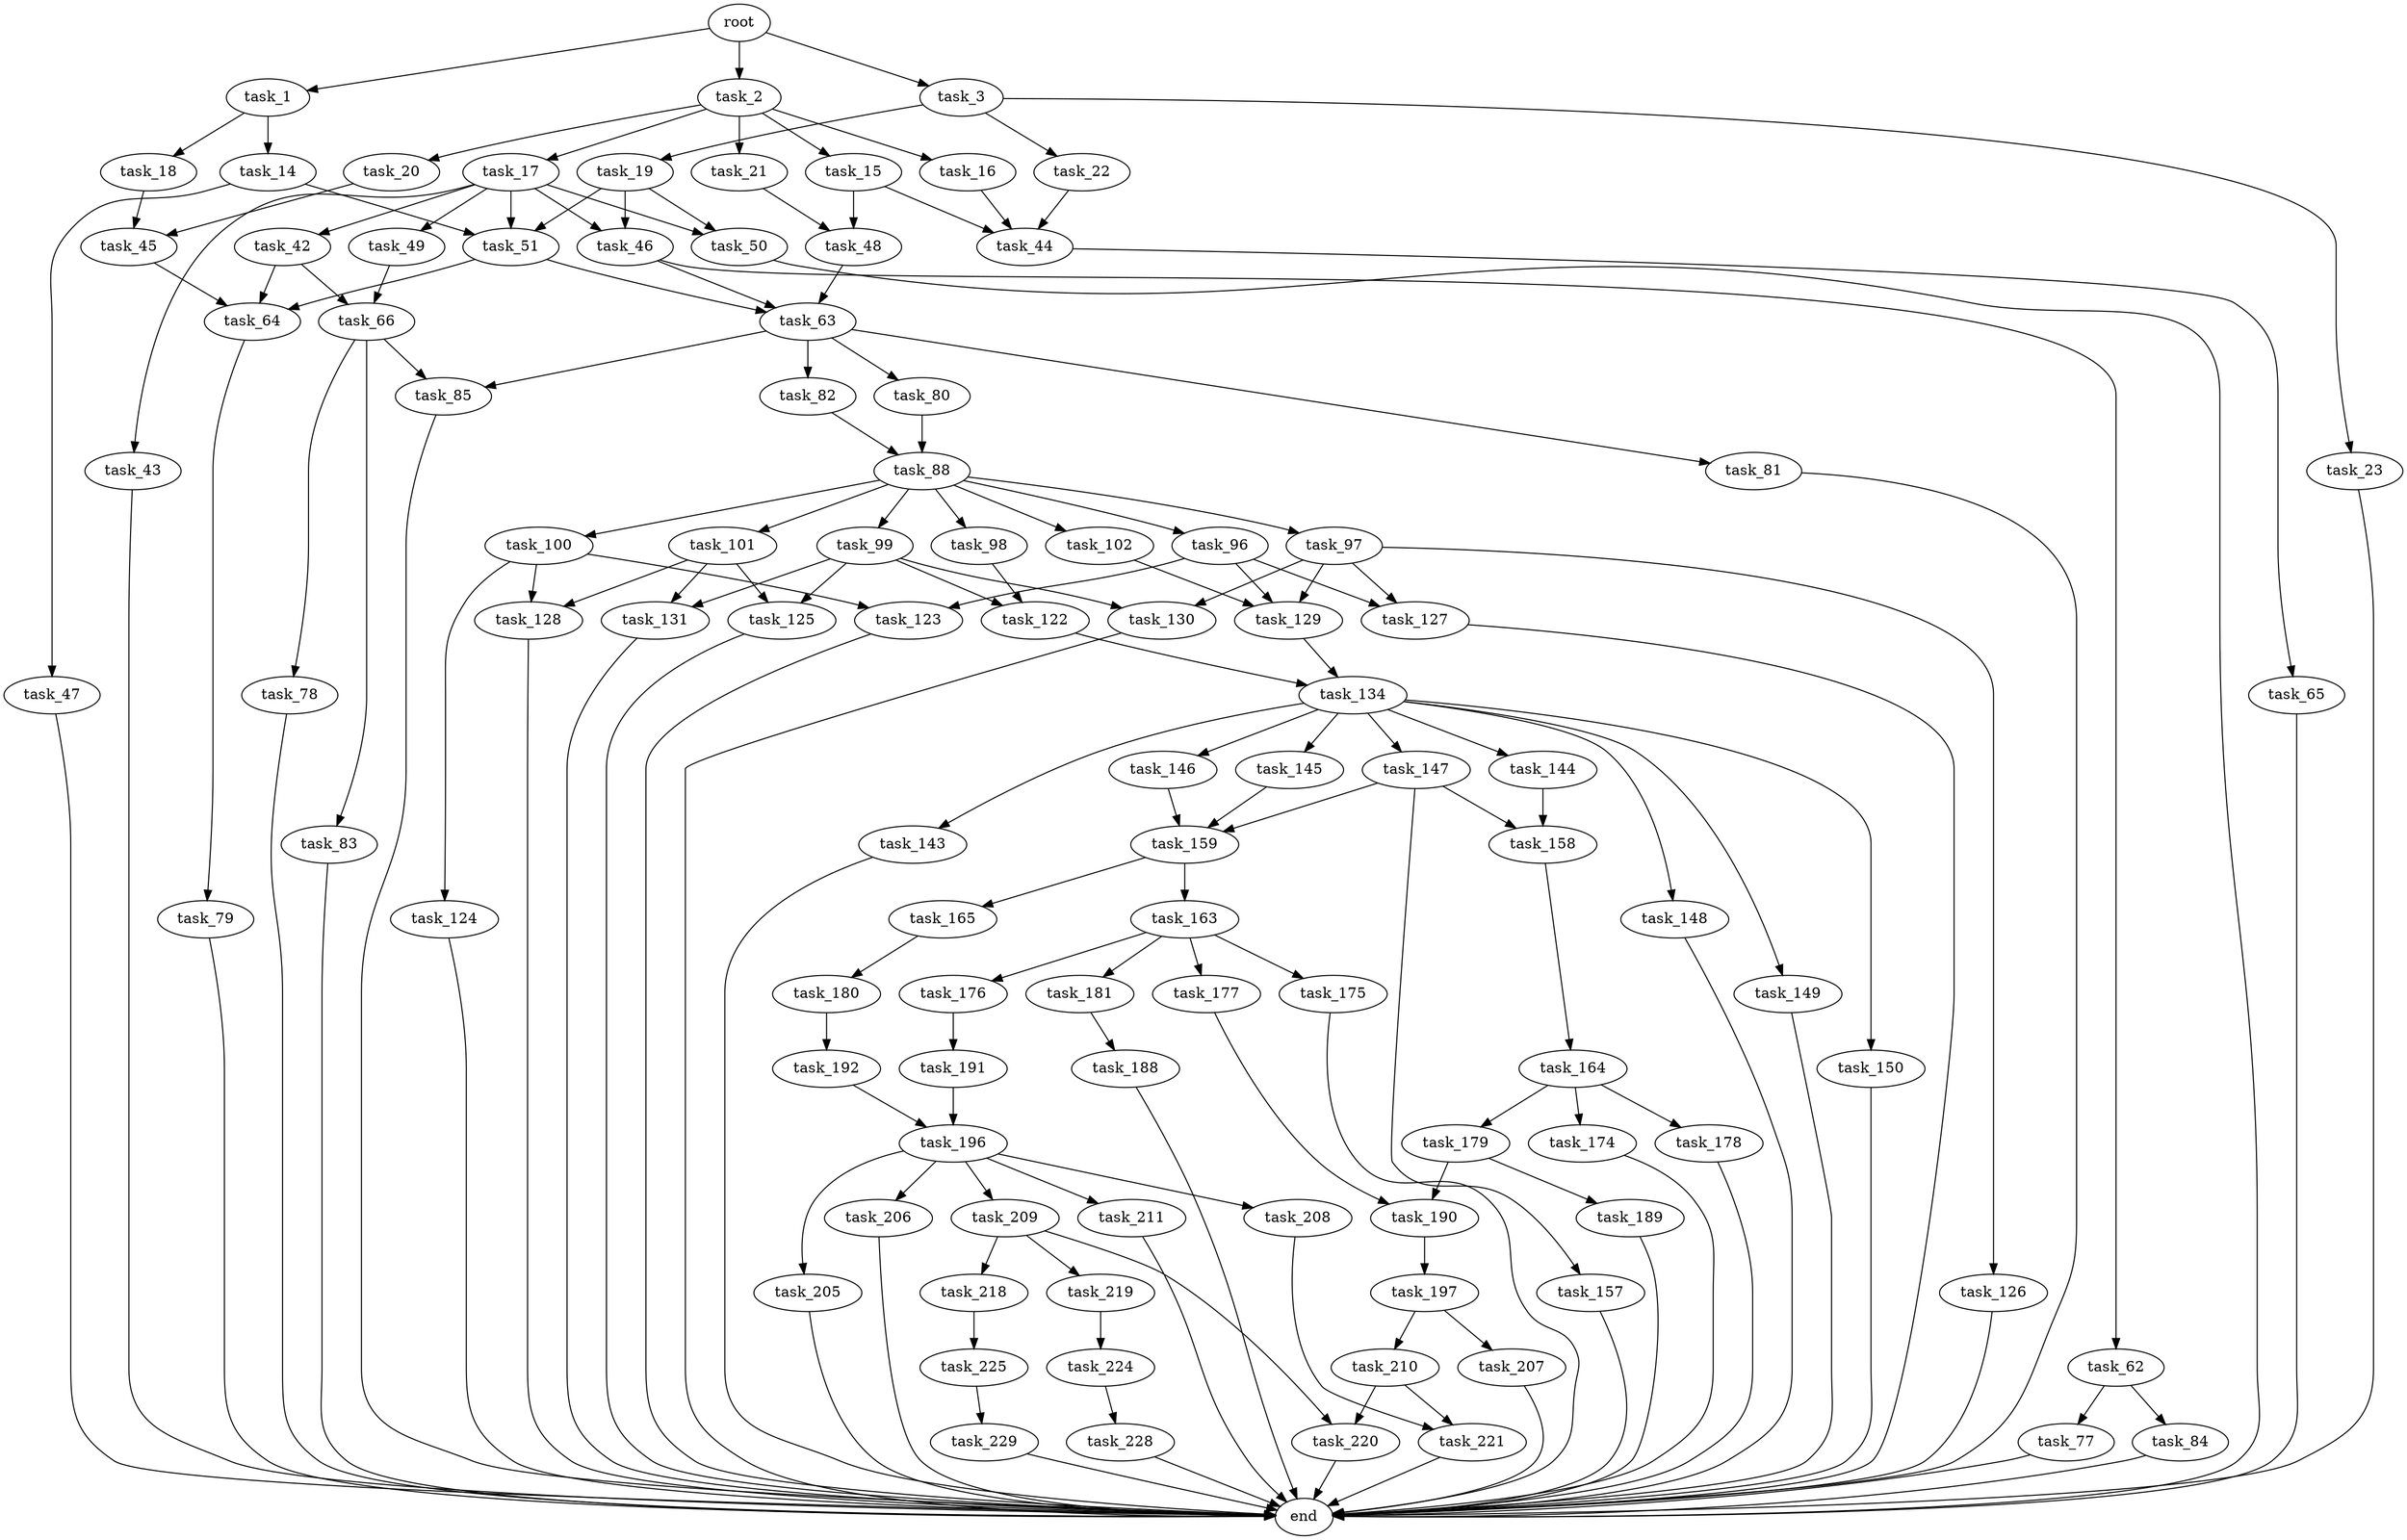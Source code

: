 digraph G {
  root [size="0.000000"];
  task_1 [size="2826500976.000000"];
  task_2 [size="237968752580.000000"];
  task_3 [size="549755813888.000000"];
  task_14 [size="2807473601.000000"];
  task_18 [size="718327134200.000000"];
  task_15 [size="836027322585.000000"];
  task_16 [size="8589934592.000000"];
  task_17 [size="579521792262.000000"];
  task_20 [size="960169703347.000000"];
  task_21 [size="68719476736.000000"];
  task_19 [size="231928233984.000000"];
  task_22 [size="231928233984.000000"];
  task_23 [size="1346376263.000000"];
  task_47 [size="4127158838.000000"];
  task_51 [size="5119224531.000000"];
  task_44 [size="25011218516.000000"];
  task_48 [size="8589934592.000000"];
  task_42 [size="562947108374.000000"];
  task_43 [size="474867225876.000000"];
  task_46 [size="39487013572.000000"];
  task_49 [size="1102643122410.000000"];
  task_50 [size="23430951626.000000"];
  task_45 [size="19343628406.000000"];
  end [size="0.000000"];
  task_64 [size="16609394610.000000"];
  task_66 [size="55375639020.000000"];
  task_65 [size="594991536714.000000"];
  task_62 [size="231928233984.000000"];
  task_63 [size="7480191304.000000"];
  task_77 [size="9096200883.000000"];
  task_84 [size="690414808943.000000"];
  task_80 [size="18323340630.000000"];
  task_81 [size="2076644015.000000"];
  task_82 [size="231928233984.000000"];
  task_85 [size="4603054533.000000"];
  task_79 [size="11387972738.000000"];
  task_78 [size="274781664082.000000"];
  task_83 [size="650229400288.000000"];
  task_88 [size="134217728000.000000"];
  task_96 [size="1307156775.000000"];
  task_97 [size="549755813888.000000"];
  task_98 [size="8589934592.000000"];
  task_99 [size="10524663003.000000"];
  task_100 [size="18997861766.000000"];
  task_101 [size="16979976998.000000"];
  task_102 [size="1698068226.000000"];
  task_123 [size="11627477034.000000"];
  task_127 [size="8589934592.000000"];
  task_129 [size="1073741824000.000000"];
  task_126 [size="15655423095.000000"];
  task_130 [size="134217728000.000000"];
  task_122 [size="888812728544.000000"];
  task_125 [size="769865417.000000"];
  task_131 [size="882867287588.000000"];
  task_124 [size="28991029248.000000"];
  task_128 [size="79077649920.000000"];
  task_134 [size="190096852126.000000"];
  task_143 [size="782757789696.000000"];
  task_144 [size="134217728000.000000"];
  task_145 [size="1073741824000.000000"];
  task_146 [size="28991029248.000000"];
  task_147 [size="10868286823.000000"];
  task_148 [size="150877634270.000000"];
  task_149 [size="368293445632.000000"];
  task_150 [size="7927570197.000000"];
  task_158 [size="1394919300509.000000"];
  task_159 [size="194823410736.000000"];
  task_157 [size="1587596966.000000"];
  task_164 [size="2189401996.000000"];
  task_163 [size="368293445632.000000"];
  task_165 [size="284609703635.000000"];
  task_175 [size="8589934592.000000"];
  task_176 [size="134217728000.000000"];
  task_177 [size="24158745898.000000"];
  task_181 [size="368293445632.000000"];
  task_174 [size="54482301991.000000"];
  task_178 [size="337840002789.000000"];
  task_179 [size="8589934592.000000"];
  task_180 [size="10496942696.000000"];
  task_191 [size="45313521647.000000"];
  task_190 [size="549755813888.000000"];
  task_189 [size="549755813888.000000"];
  task_192 [size="134217728000.000000"];
  task_188 [size="427437950755.000000"];
  task_197 [size="648753877686.000000"];
  task_196 [size="8589934592.000000"];
  task_205 [size="679636393.000000"];
  task_206 [size="2009099841.000000"];
  task_208 [size="231928233984.000000"];
  task_209 [size="5149248343.000000"];
  task_211 [size="39311000160.000000"];
  task_207 [size="28991029248.000000"];
  task_210 [size="68719476736.000000"];
  task_221 [size="509357609222.000000"];
  task_218 [size="296536109555.000000"];
  task_219 [size="7422446900.000000"];
  task_220 [size="368293445632.000000"];
  task_225 [size="224934362120.000000"];
  task_224 [size="368293445632.000000"];
  task_228 [size="3977079982.000000"];
  task_229 [size="49460363538.000000"];

  root -> task_1 [size="1.000000"];
  root -> task_2 [size="1.000000"];
  root -> task_3 [size="1.000000"];
  task_1 -> task_14 [size="134217728.000000"];
  task_1 -> task_18 [size="134217728.000000"];
  task_2 -> task_15 [size="536870912.000000"];
  task_2 -> task_16 [size="536870912.000000"];
  task_2 -> task_17 [size="536870912.000000"];
  task_2 -> task_20 [size="536870912.000000"];
  task_2 -> task_21 [size="536870912.000000"];
  task_3 -> task_19 [size="536870912.000000"];
  task_3 -> task_22 [size="536870912.000000"];
  task_3 -> task_23 [size="536870912.000000"];
  task_14 -> task_47 [size="301989888.000000"];
  task_14 -> task_51 [size="301989888.000000"];
  task_18 -> task_45 [size="838860800.000000"];
  task_15 -> task_44 [size="679477248.000000"];
  task_15 -> task_48 [size="679477248.000000"];
  task_16 -> task_44 [size="33554432.000000"];
  task_17 -> task_42 [size="679477248.000000"];
  task_17 -> task_43 [size="679477248.000000"];
  task_17 -> task_46 [size="679477248.000000"];
  task_17 -> task_49 [size="679477248.000000"];
  task_17 -> task_50 [size="679477248.000000"];
  task_17 -> task_51 [size="679477248.000000"];
  task_20 -> task_45 [size="838860800.000000"];
  task_21 -> task_48 [size="134217728.000000"];
  task_19 -> task_46 [size="301989888.000000"];
  task_19 -> task_50 [size="301989888.000000"];
  task_19 -> task_51 [size="301989888.000000"];
  task_22 -> task_44 [size="301989888.000000"];
  task_23 -> end [size="1.000000"];
  task_47 -> end [size="1.000000"];
  task_51 -> task_63 [size="134217728.000000"];
  task_51 -> task_64 [size="134217728.000000"];
  task_44 -> task_65 [size="838860800.000000"];
  task_48 -> task_63 [size="33554432.000000"];
  task_42 -> task_64 [size="838860800.000000"];
  task_42 -> task_66 [size="838860800.000000"];
  task_43 -> end [size="1.000000"];
  task_46 -> task_62 [size="33554432.000000"];
  task_46 -> task_63 [size="33554432.000000"];
  task_49 -> task_66 [size="679477248.000000"];
  task_50 -> end [size="1.000000"];
  task_45 -> task_64 [size="536870912.000000"];
  task_64 -> task_79 [size="536870912.000000"];
  task_66 -> task_78 [size="75497472.000000"];
  task_66 -> task_83 [size="75497472.000000"];
  task_66 -> task_85 [size="75497472.000000"];
  task_65 -> end [size="1.000000"];
  task_62 -> task_77 [size="301989888.000000"];
  task_62 -> task_84 [size="301989888.000000"];
  task_63 -> task_80 [size="134217728.000000"];
  task_63 -> task_81 [size="134217728.000000"];
  task_63 -> task_82 [size="134217728.000000"];
  task_63 -> task_85 [size="134217728.000000"];
  task_77 -> end [size="1.000000"];
  task_84 -> end [size="1.000000"];
  task_80 -> task_88 [size="75497472.000000"];
  task_81 -> end [size="1.000000"];
  task_82 -> task_88 [size="301989888.000000"];
  task_85 -> end [size="1.000000"];
  task_79 -> end [size="1.000000"];
  task_78 -> end [size="1.000000"];
  task_83 -> end [size="1.000000"];
  task_88 -> task_96 [size="209715200.000000"];
  task_88 -> task_97 [size="209715200.000000"];
  task_88 -> task_98 [size="209715200.000000"];
  task_88 -> task_99 [size="209715200.000000"];
  task_88 -> task_100 [size="209715200.000000"];
  task_88 -> task_101 [size="209715200.000000"];
  task_88 -> task_102 [size="209715200.000000"];
  task_96 -> task_123 [size="33554432.000000"];
  task_96 -> task_127 [size="33554432.000000"];
  task_96 -> task_129 [size="33554432.000000"];
  task_97 -> task_126 [size="536870912.000000"];
  task_97 -> task_127 [size="536870912.000000"];
  task_97 -> task_129 [size="536870912.000000"];
  task_97 -> task_130 [size="536870912.000000"];
  task_98 -> task_122 [size="33554432.000000"];
  task_99 -> task_122 [size="301989888.000000"];
  task_99 -> task_125 [size="301989888.000000"];
  task_99 -> task_130 [size="301989888.000000"];
  task_99 -> task_131 [size="301989888.000000"];
  task_100 -> task_123 [size="679477248.000000"];
  task_100 -> task_124 [size="679477248.000000"];
  task_100 -> task_128 [size="679477248.000000"];
  task_101 -> task_125 [size="301989888.000000"];
  task_101 -> task_128 [size="301989888.000000"];
  task_101 -> task_131 [size="301989888.000000"];
  task_102 -> task_129 [size="33554432.000000"];
  task_123 -> end [size="1.000000"];
  task_127 -> end [size="1.000000"];
  task_129 -> task_134 [size="838860800.000000"];
  task_126 -> end [size="1.000000"];
  task_130 -> end [size="1.000000"];
  task_122 -> task_134 [size="536870912.000000"];
  task_125 -> end [size="1.000000"];
  task_131 -> end [size="1.000000"];
  task_124 -> end [size="1.000000"];
  task_128 -> end [size="1.000000"];
  task_134 -> task_143 [size="838860800.000000"];
  task_134 -> task_144 [size="838860800.000000"];
  task_134 -> task_145 [size="838860800.000000"];
  task_134 -> task_146 [size="838860800.000000"];
  task_134 -> task_147 [size="838860800.000000"];
  task_134 -> task_148 [size="838860800.000000"];
  task_134 -> task_149 [size="838860800.000000"];
  task_134 -> task_150 [size="838860800.000000"];
  task_143 -> end [size="1.000000"];
  task_144 -> task_158 [size="209715200.000000"];
  task_145 -> task_159 [size="838860800.000000"];
  task_146 -> task_159 [size="75497472.000000"];
  task_147 -> task_157 [size="209715200.000000"];
  task_147 -> task_158 [size="209715200.000000"];
  task_147 -> task_159 [size="209715200.000000"];
  task_148 -> end [size="1.000000"];
  task_149 -> end [size="1.000000"];
  task_150 -> end [size="1.000000"];
  task_158 -> task_164 [size="838860800.000000"];
  task_159 -> task_163 [size="134217728.000000"];
  task_159 -> task_165 [size="134217728.000000"];
  task_157 -> end [size="1.000000"];
  task_164 -> task_174 [size="134217728.000000"];
  task_164 -> task_178 [size="134217728.000000"];
  task_164 -> task_179 [size="134217728.000000"];
  task_163 -> task_175 [size="411041792.000000"];
  task_163 -> task_176 [size="411041792.000000"];
  task_163 -> task_177 [size="411041792.000000"];
  task_163 -> task_181 [size="411041792.000000"];
  task_165 -> task_180 [size="301989888.000000"];
  task_175 -> end [size="1.000000"];
  task_176 -> task_191 [size="209715200.000000"];
  task_177 -> task_190 [size="411041792.000000"];
  task_181 -> task_188 [size="411041792.000000"];
  task_174 -> end [size="1.000000"];
  task_178 -> end [size="1.000000"];
  task_179 -> task_189 [size="33554432.000000"];
  task_179 -> task_190 [size="33554432.000000"];
  task_180 -> task_192 [size="301989888.000000"];
  task_191 -> task_196 [size="838860800.000000"];
  task_190 -> task_197 [size="536870912.000000"];
  task_189 -> end [size="1.000000"];
  task_192 -> task_196 [size="209715200.000000"];
  task_188 -> end [size="1.000000"];
  task_197 -> task_207 [size="411041792.000000"];
  task_197 -> task_210 [size="411041792.000000"];
  task_196 -> task_205 [size="33554432.000000"];
  task_196 -> task_206 [size="33554432.000000"];
  task_196 -> task_208 [size="33554432.000000"];
  task_196 -> task_209 [size="33554432.000000"];
  task_196 -> task_211 [size="33554432.000000"];
  task_205 -> end [size="1.000000"];
  task_206 -> end [size="1.000000"];
  task_208 -> task_221 [size="301989888.000000"];
  task_209 -> task_218 [size="134217728.000000"];
  task_209 -> task_219 [size="134217728.000000"];
  task_209 -> task_220 [size="134217728.000000"];
  task_211 -> end [size="1.000000"];
  task_207 -> end [size="1.000000"];
  task_210 -> task_220 [size="134217728.000000"];
  task_210 -> task_221 [size="134217728.000000"];
  task_221 -> end [size="1.000000"];
  task_218 -> task_225 [size="301989888.000000"];
  task_219 -> task_224 [size="838860800.000000"];
  task_220 -> end [size="1.000000"];
  task_225 -> task_229 [size="536870912.000000"];
  task_224 -> task_228 [size="411041792.000000"];
  task_228 -> end [size="1.000000"];
  task_229 -> end [size="1.000000"];
}
